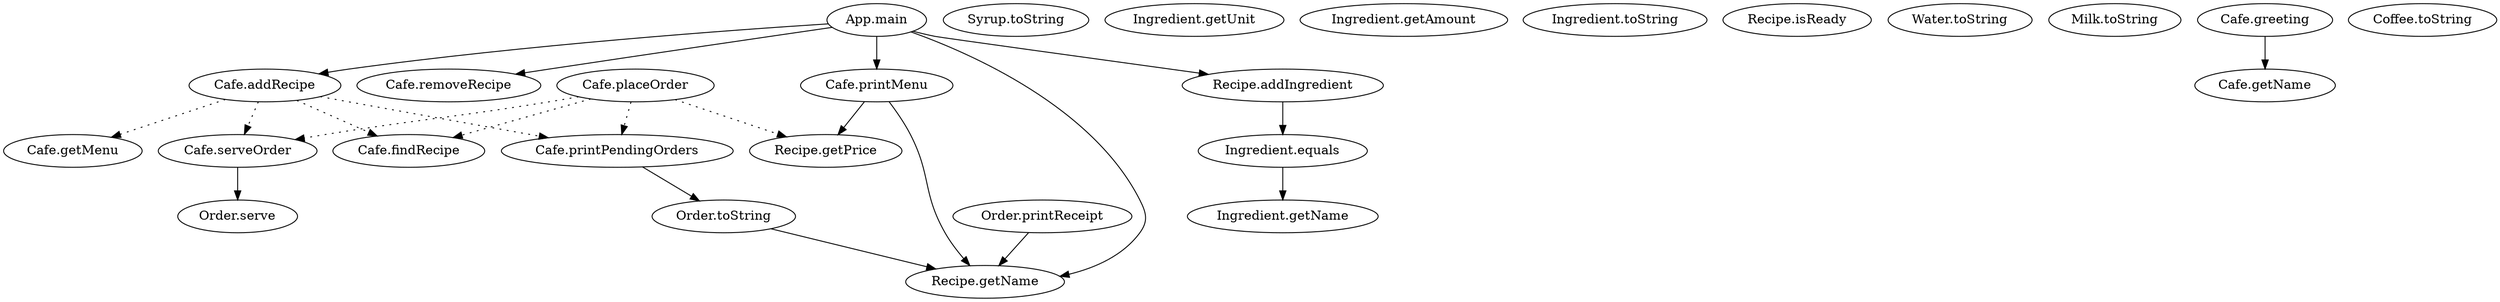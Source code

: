 digraph Cafe {
"App.main" [label="App.main"];
"App.main" -> "Recipe.addIngredient";
"App.main" -> "Cafe.addRecipe";
"App.main" -> "Cafe.removeRecipe";
"App.main" -> "Recipe.getName";
"App.main" -> "Cafe.printMenu";
"Recipe.addIngredient" [label="Recipe.addIngredient"];
"Recipe.addIngredient" -> "Ingredient.equals";
"Cafe.addRecipe" [label="Cafe.addRecipe"];
"Cafe.addRecipe" -> "Cafe.getMenu"[style="dotted"];
"Cafe.addRecipe" -> "Cafe.findRecipe"[style="dotted"];
"Cafe.addRecipe" -> "Cafe.printPendingOrders"[style="dotted"];
"Cafe.addRecipe" -> "Cafe.serveOrder"[style="dotted"];
"Cafe.removeRecipe" [label="Cafe.removeRecipe"];
"Recipe.getName" [label="Recipe.getName"];
"Cafe.printMenu" [label="Cafe.printMenu"];
"Cafe.printMenu" -> "Recipe.getName";
"Cafe.printMenu" -> "Recipe.getPrice";
"Syrup.toString" [label="Syrup.toString"];
"Ingredient.getName" [label="Ingredient.getName"];
"Ingredient.getUnit" [label="Ingredient.getUnit"];
"Ingredient.getAmount" [label="Ingredient.getAmount"];
"Ingredient.toString" [label="Ingredient.toString"];
"Ingredient.equals" [label="Ingredient.equals"];
"Ingredient.equals" -> "Ingredient.getName";
"Recipe.getPrice" [label="Recipe.getPrice"];
"Recipe.isReady" [label="Recipe.isReady"];
"Water.toString" [label="Water.toString"];
"Milk.toString" [label="Milk.toString"];
"Cafe.greeting" [label="Cafe.greeting"];
"Cafe.greeting" -> "Cafe.getName";
"Cafe.getName" [label="Cafe.getName"];
"Cafe.getMenu" [label="Cafe.getMenu"];
"Cafe.printPendingOrders" [label="Cafe.printPendingOrders"];
"Cafe.printPendingOrders" -> "Order.toString";
"Order.toString" [label="Order.toString"];
"Order.toString" -> "Recipe.getName";
"Cafe.placeOrder" [label="Cafe.placeOrder"];
"Cafe.placeOrder" -> "Cafe.findRecipe"[style="dotted"];
"Cafe.placeOrder" -> "Recipe.getPrice"[style="dotted"];
"Cafe.placeOrder" -> "Cafe.printPendingOrders"[style="dotted"];
"Cafe.placeOrder" -> "Cafe.serveOrder"[style="dotted"];
"Cafe.findRecipe" [label="Cafe.findRecipe"];
"Cafe.serveOrder" [label="Cafe.serveOrder"];
"Cafe.serveOrder" -> "Order.serve";
"Order.serve" [label="Order.serve"];
"Coffee.toString" [label="Coffee.toString"];
"Order.printReceipt" [label="Order.printReceipt"];
"Order.printReceipt" -> "Recipe.getName";
}
